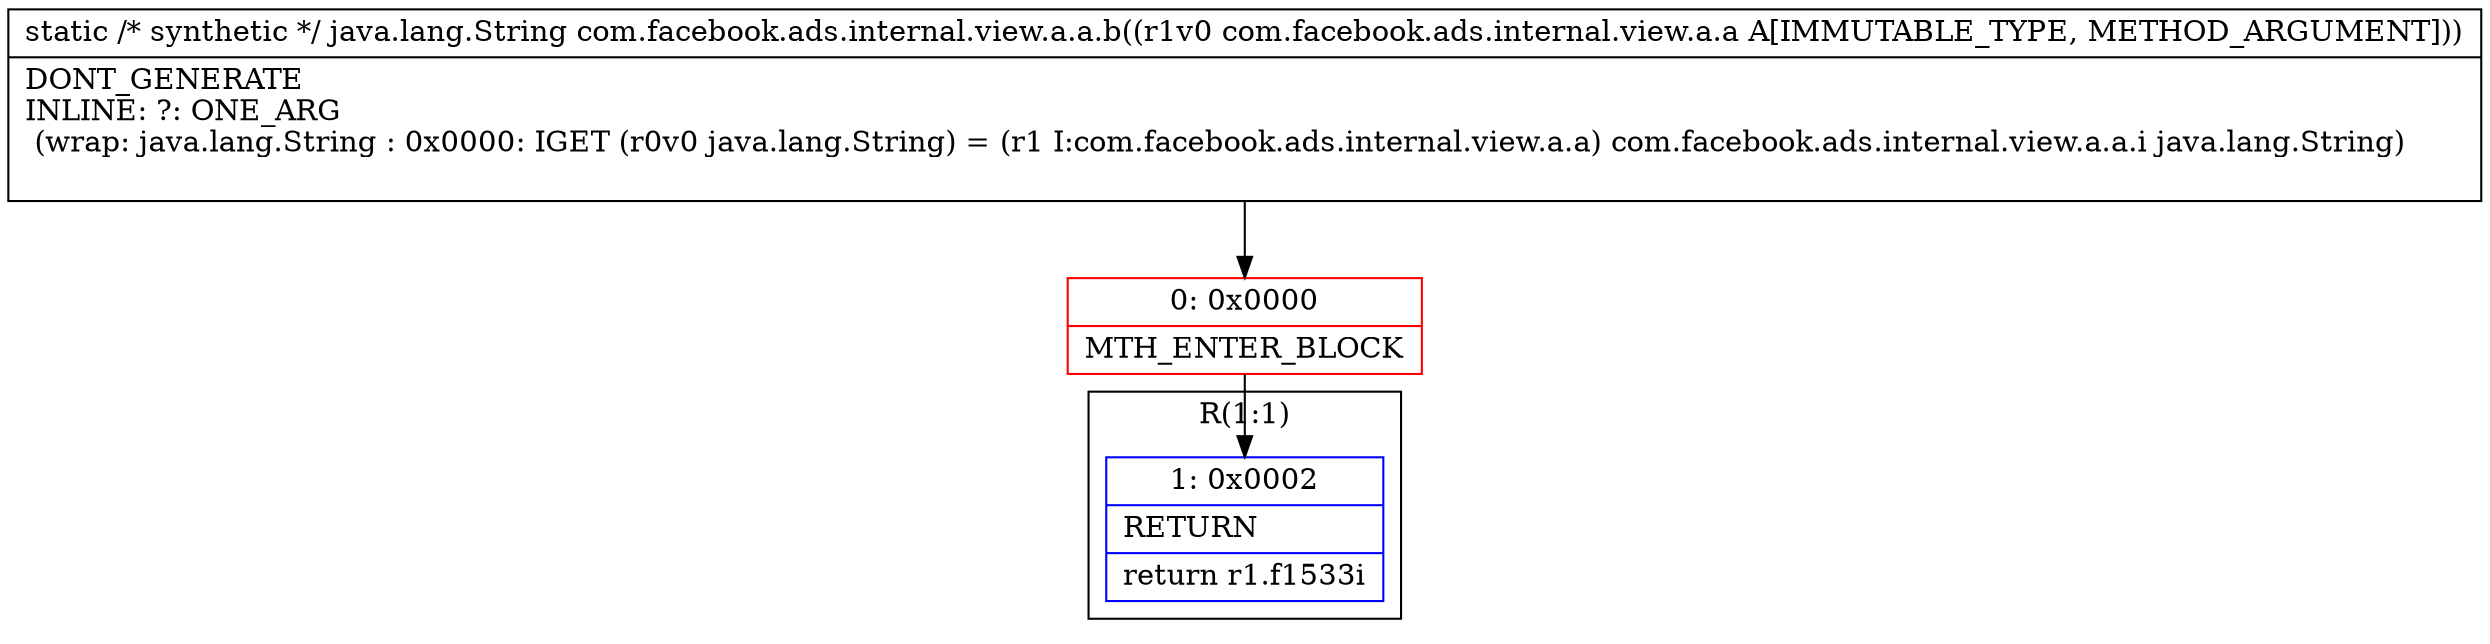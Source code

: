 digraph "CFG forcom.facebook.ads.internal.view.a.a.b(Lcom\/facebook\/ads\/internal\/view\/a\/a;)Ljava\/lang\/String;" {
subgraph cluster_Region_1928480336 {
label = "R(1:1)";
node [shape=record,color=blue];
Node_1 [shape=record,label="{1\:\ 0x0002|RETURN\l|return r1.f1533i\l}"];
}
Node_0 [shape=record,color=red,label="{0\:\ 0x0000|MTH_ENTER_BLOCK\l}"];
MethodNode[shape=record,label="{static \/* synthetic *\/ java.lang.String com.facebook.ads.internal.view.a.a.b((r1v0 com.facebook.ads.internal.view.a.a A[IMMUTABLE_TYPE, METHOD_ARGUMENT]))  | DONT_GENERATE\lINLINE: ?: ONE_ARG  \l  (wrap: java.lang.String : 0x0000: IGET  (r0v0 java.lang.String) = (r1 I:com.facebook.ads.internal.view.a.a) com.facebook.ads.internal.view.a.a.i java.lang.String)\l\l}"];
MethodNode -> Node_0;
Node_0 -> Node_1;
}

